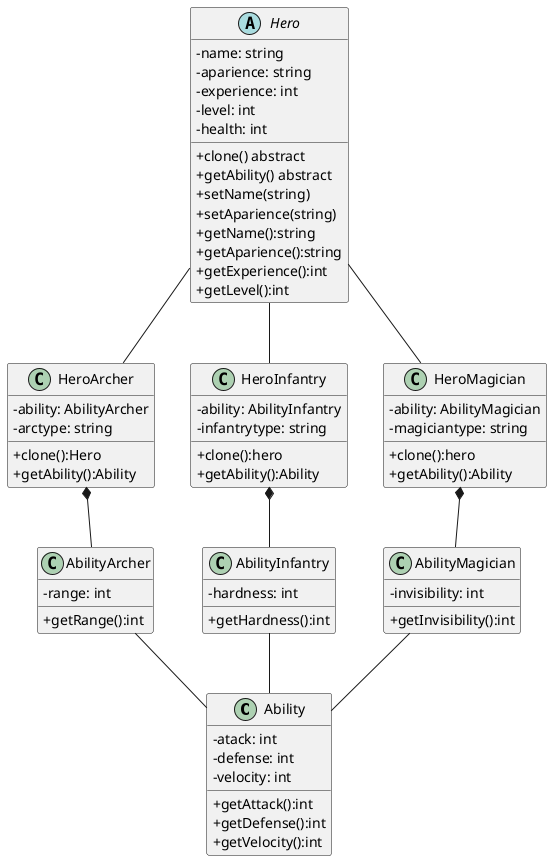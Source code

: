 @startuml classDiagram
skinparam classAttributeIconSize 0
class Ability {
  -atack: int
  -defense: int
  -velocity: int
  +getAttack():int
  +getDefense():int
  +getVelocity():int
}
class AbilityArcher {
  -range: int
  +getRange():int
}
class AbilityInfantry {
  -hardness: int
  +getHardness():int
}
class AbilityMagician {
  -invisibility: int
  +getInvisibility():int
}
AbilityArcher -- Ability
AbilityInfantry -- Ability
AbilityMagician -- Ability

abstract class Hero{
  -name: string
  -aparience: string
  -experience: int
  -level: int
  -health: int
  +clone() abstract
  +getAbility() abstract
  +setName(string)
  +setAparience(string)
  +getName():string
  +getAparience():string
  +getExperience():int
  +getLevel():int
}
class HeroArcher {
  -ability: AbilityArcher
  -arctype: string
  +clone():Hero
  +getAbility():Ability
}
class HeroInfantry {
  -ability: AbilityInfantry
  -infantrytype: string
  +clone():hero
  +getAbility():Ability
}
class HeroMagician {
  -ability: AbilityMagician
  -magiciantype: string
  +clone():hero
  +getAbility():Ability
}
Hero -- HeroArcher
Hero -- HeroInfantry 
Hero -- HeroMagician

HeroArcher *-- AbilityArcher
HeroInfantry *-- AbilityInfantry
HeroMagician *-- AbilityMagician
@enduml